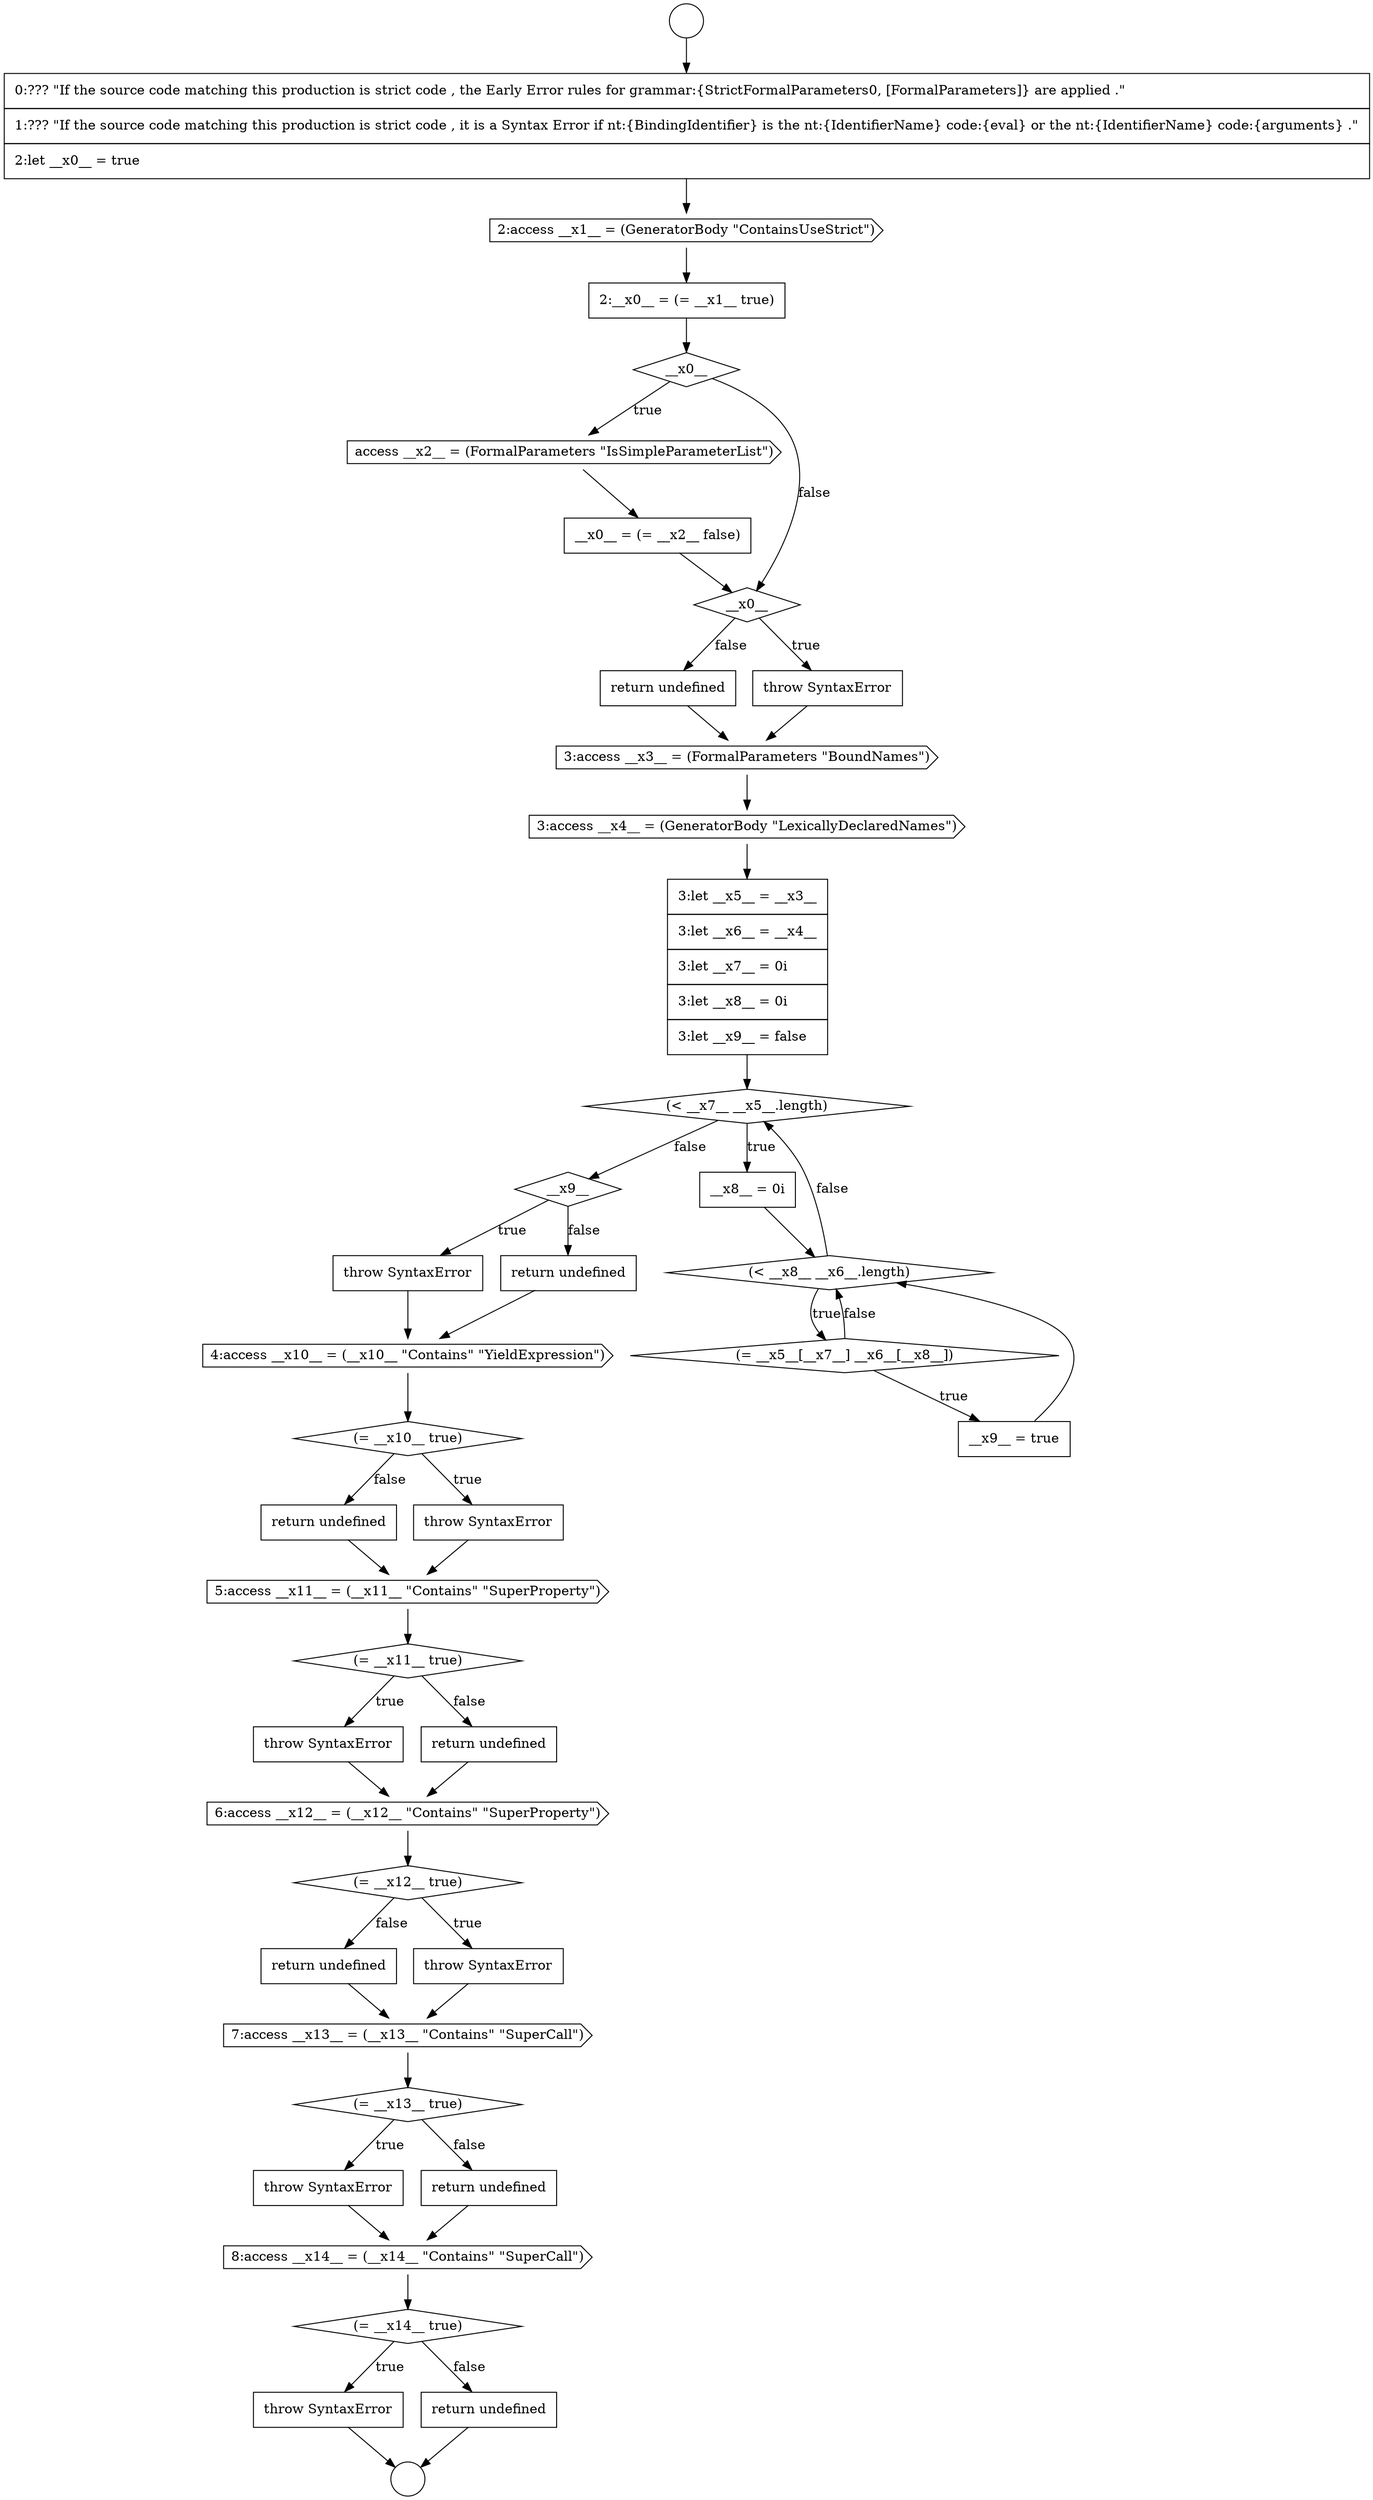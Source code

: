 digraph {
  node16809 [shape=none, margin=0, label=<<font color="black">
    <table border="0" cellborder="1" cellspacing="0" cellpadding="10">
      <tr><td align="left">return undefined</td></tr>
    </table>
  </font>> color="black" fillcolor="white" style=filled]
  node16822 [shape=cds, label=<<font color="black">8:access __x14__ = (__x14__ &quot;Contains&quot; &quot;SuperCall&quot;)</font>> color="black" fillcolor="white" style=filled]
  node16824 [shape=none, margin=0, label=<<font color="black">
    <table border="0" cellborder="1" cellspacing="0" cellpadding="10">
      <tr><td align="left">throw SyntaxError</td></tr>
    </table>
  </font>> color="black" fillcolor="white" style=filled]
  node16820 [shape=none, margin=0, label=<<font color="black">
    <table border="0" cellborder="1" cellspacing="0" cellpadding="10">
      <tr><td align="left">throw SyntaxError</td></tr>
    </table>
  </font>> color="black" fillcolor="white" style=filled]
  node16803 [shape=diamond, label=<<font color="black">__x9__</font>> color="black" fillcolor="white" style=filled]
  node16788 [shape=none, margin=0, label=<<font color="black">
    <table border="0" cellborder="1" cellspacing="0" cellpadding="10">
      <tr><td align="left">2:__x0__ = (= __x1__ true)</td></tr>
    </table>
  </font>> color="black" fillcolor="white" style=filled]
  node16794 [shape=none, margin=0, label=<<font color="black">
    <table border="0" cellborder="1" cellspacing="0" cellpadding="10">
      <tr><td align="left">return undefined</td></tr>
    </table>
  </font>> color="black" fillcolor="white" style=filled]
  node16808 [shape=none, margin=0, label=<<font color="black">
    <table border="0" cellborder="1" cellspacing="0" cellpadding="10">
      <tr><td align="left">throw SyntaxError</td></tr>
    </table>
  </font>> color="black" fillcolor="white" style=filled]
  node16797 [shape=none, margin=0, label=<<font color="black">
    <table border="0" cellborder="1" cellspacing="0" cellpadding="10">
      <tr><td align="left">3:let __x5__ = __x3__</td></tr>
      <tr><td align="left">3:let __x6__ = __x4__</td></tr>
      <tr><td align="left">3:let __x7__ = 0i</td></tr>
      <tr><td align="left">3:let __x8__ = 0i</td></tr>
      <tr><td align="left">3:let __x9__ = false</td></tr>
    </table>
  </font>> color="black" fillcolor="white" style=filled]
  node16817 [shape=none, margin=0, label=<<font color="black">
    <table border="0" cellborder="1" cellspacing="0" cellpadding="10">
      <tr><td align="left">return undefined</td></tr>
    </table>
  </font>> color="black" fillcolor="white" style=filled]
  node16804 [shape=none, margin=0, label=<<font color="black">
    <table border="0" cellborder="1" cellspacing="0" cellpadding="10">
      <tr><td align="left">throw SyntaxError</td></tr>
    </table>
  </font>> color="black" fillcolor="white" style=filled]
  node16784 [shape=circle label=" " color="black" fillcolor="white" style=filled]
  node16816 [shape=none, margin=0, label=<<font color="black">
    <table border="0" cellborder="1" cellspacing="0" cellpadding="10">
      <tr><td align="left">throw SyntaxError</td></tr>
    </table>
  </font>> color="black" fillcolor="white" style=filled]
  node16821 [shape=none, margin=0, label=<<font color="black">
    <table border="0" cellborder="1" cellspacing="0" cellpadding="10">
      <tr><td align="left">return undefined</td></tr>
    </table>
  </font>> color="black" fillcolor="white" style=filled]
  node16789 [shape=diamond, label=<<font color="black">__x0__</font>> color="black" fillcolor="white" style=filled]
  node16798 [shape=diamond, label=<<font color="black">(&lt; __x7__ __x5__.length)</font>> color="black" fillcolor="white" style=filled]
  node16785 [shape=circle label=" " color="black" fillcolor="white" style=filled]
  node16801 [shape=diamond, label=<<font color="black">(= __x5__[__x7__] __x6__[__x8__])</font>> color="black" fillcolor="white" style=filled]
  node16790 [shape=cds, label=<<font color="black">access __x2__ = (FormalParameters &quot;IsSimpleParameterList&quot;)</font>> color="black" fillcolor="white" style=filled]
  node16793 [shape=none, margin=0, label=<<font color="black">
    <table border="0" cellborder="1" cellspacing="0" cellpadding="10">
      <tr><td align="left">throw SyntaxError</td></tr>
    </table>
  </font>> color="black" fillcolor="white" style=filled]
  node16818 [shape=cds, label=<<font color="black">7:access __x13__ = (__x13__ &quot;Contains&quot; &quot;SuperCall&quot;)</font>> color="black" fillcolor="white" style=filled]
  node16800 [shape=diamond, label=<<font color="black">(&lt; __x8__ __x6__.length)</font>> color="black" fillcolor="white" style=filled]
  node16805 [shape=none, margin=0, label=<<font color="black">
    <table border="0" cellborder="1" cellspacing="0" cellpadding="10">
      <tr><td align="left">return undefined</td></tr>
    </table>
  </font>> color="black" fillcolor="white" style=filled]
  node16815 [shape=diamond, label=<<font color="black">(= __x12__ true)</font>> color="black" fillcolor="white" style=filled]
  node16786 [shape=none, margin=0, label=<<font color="black">
    <table border="0" cellborder="1" cellspacing="0" cellpadding="10">
      <tr><td align="left">0:??? &quot;If the source code matching this production is strict code , the Early Error rules for grammar:{StrictFormalParameters0, [FormalParameters]} are applied .&quot;</td></tr>
      <tr><td align="left">1:??? &quot;If the source code matching this production is strict code , it is a Syntax Error if nt:{BindingIdentifier} is the nt:{IdentifierName} code:{eval} or the nt:{IdentifierName} code:{arguments} .&quot;</td></tr>
      <tr><td align="left">2:let __x0__ = true</td></tr>
    </table>
  </font>> color="black" fillcolor="white" style=filled]
  node16812 [shape=none, margin=0, label=<<font color="black">
    <table border="0" cellborder="1" cellspacing="0" cellpadding="10">
      <tr><td align="left">throw SyntaxError</td></tr>
    </table>
  </font>> color="black" fillcolor="white" style=filled]
  node16825 [shape=none, margin=0, label=<<font color="black">
    <table border="0" cellborder="1" cellspacing="0" cellpadding="10">
      <tr><td align="left">return undefined</td></tr>
    </table>
  </font>> color="black" fillcolor="white" style=filled]
  node16796 [shape=cds, label=<<font color="black">3:access __x4__ = (GeneratorBody &quot;LexicallyDeclaredNames&quot;)</font>> color="black" fillcolor="white" style=filled]
  node16823 [shape=diamond, label=<<font color="black">(= __x14__ true)</font>> color="black" fillcolor="white" style=filled]
  node16819 [shape=diamond, label=<<font color="black">(= __x13__ true)</font>> color="black" fillcolor="white" style=filled]
  node16799 [shape=none, margin=0, label=<<font color="black">
    <table border="0" cellborder="1" cellspacing="0" cellpadding="10">
      <tr><td align="left">__x8__ = 0i</td></tr>
    </table>
  </font>> color="black" fillcolor="white" style=filled]
  node16802 [shape=none, margin=0, label=<<font color="black">
    <table border="0" cellborder="1" cellspacing="0" cellpadding="10">
      <tr><td align="left">__x9__ = true</td></tr>
    </table>
  </font>> color="black" fillcolor="white" style=filled]
  node16806 [shape=cds, label=<<font color="black">4:access __x10__ = (__x10__ &quot;Contains&quot; &quot;YieldExpression&quot;)</font>> color="black" fillcolor="white" style=filled]
  node16787 [shape=cds, label=<<font color="black">2:access __x1__ = (GeneratorBody &quot;ContainsUseStrict&quot;)</font>> color="black" fillcolor="white" style=filled]
  node16791 [shape=none, margin=0, label=<<font color="black">
    <table border="0" cellborder="1" cellspacing="0" cellpadding="10">
      <tr><td align="left">__x0__ = (= __x2__ false)</td></tr>
    </table>
  </font>> color="black" fillcolor="white" style=filled]
  node16811 [shape=diamond, label=<<font color="black">(= __x11__ true)</font>> color="black" fillcolor="white" style=filled]
  node16807 [shape=diamond, label=<<font color="black">(= __x10__ true)</font>> color="black" fillcolor="white" style=filled]
  node16814 [shape=cds, label=<<font color="black">6:access __x12__ = (__x12__ &quot;Contains&quot; &quot;SuperProperty&quot;)</font>> color="black" fillcolor="white" style=filled]
  node16795 [shape=cds, label=<<font color="black">3:access __x3__ = (FormalParameters &quot;BoundNames&quot;)</font>> color="black" fillcolor="white" style=filled]
  node16813 [shape=none, margin=0, label=<<font color="black">
    <table border="0" cellborder="1" cellspacing="0" cellpadding="10">
      <tr><td align="left">return undefined</td></tr>
    </table>
  </font>> color="black" fillcolor="white" style=filled]
  node16810 [shape=cds, label=<<font color="black">5:access __x11__ = (__x11__ &quot;Contains&quot; &quot;SuperProperty&quot;)</font>> color="black" fillcolor="white" style=filled]
  node16792 [shape=diamond, label=<<font color="black">__x0__</font>> color="black" fillcolor="white" style=filled]
  node16809 -> node16810 [ color="black"]
  node16797 -> node16798 [ color="black"]
  node16806 -> node16807 [ color="black"]
  node16796 -> node16797 [ color="black"]
  node16822 -> node16823 [ color="black"]
  node16814 -> node16815 [ color="black"]
  node16816 -> node16818 [ color="black"]
  node16818 -> node16819 [ color="black"]
  node16803 -> node16804 [label=<<font color="black">true</font>> color="black"]
  node16803 -> node16805 [label=<<font color="black">false</font>> color="black"]
  node16790 -> node16791 [ color="black"]
  node16824 -> node16785 [ color="black"]
  node16784 -> node16786 [ color="black"]
  node16820 -> node16822 [ color="black"]
  node16787 -> node16788 [ color="black"]
  node16812 -> node16814 [ color="black"]
  node16813 -> node16814 [ color="black"]
  node16800 -> node16801 [label=<<font color="black">true</font>> color="black"]
  node16800 -> node16798 [label=<<font color="black">false</font>> color="black"]
  node16819 -> node16820 [label=<<font color="black">true</font>> color="black"]
  node16819 -> node16821 [label=<<font color="black">false</font>> color="black"]
  node16789 -> node16790 [label=<<font color="black">true</font>> color="black"]
  node16789 -> node16792 [label=<<font color="black">false</font>> color="black"]
  node16786 -> node16787 [ color="black"]
  node16794 -> node16795 [ color="black"]
  node16821 -> node16822 [ color="black"]
  node16802 -> node16800 [ color="black"]
  node16799 -> node16800 [ color="black"]
  node16795 -> node16796 [ color="black"]
  node16817 -> node16818 [ color="black"]
  node16792 -> node16793 [label=<<font color="black">true</font>> color="black"]
  node16792 -> node16794 [label=<<font color="black">false</font>> color="black"]
  node16807 -> node16808 [label=<<font color="black">true</font>> color="black"]
  node16807 -> node16809 [label=<<font color="black">false</font>> color="black"]
  node16791 -> node16792 [ color="black"]
  node16788 -> node16789 [ color="black"]
  node16804 -> node16806 [ color="black"]
  node16815 -> node16816 [label=<<font color="black">true</font>> color="black"]
  node16815 -> node16817 [label=<<font color="black">false</font>> color="black"]
  node16801 -> node16802 [label=<<font color="black">true</font>> color="black"]
  node16801 -> node16800 [label=<<font color="black">false</font>> color="black"]
  node16823 -> node16824 [label=<<font color="black">true</font>> color="black"]
  node16823 -> node16825 [label=<<font color="black">false</font>> color="black"]
  node16810 -> node16811 [ color="black"]
  node16825 -> node16785 [ color="black"]
  node16808 -> node16810 [ color="black"]
  node16798 -> node16799 [label=<<font color="black">true</font>> color="black"]
  node16798 -> node16803 [label=<<font color="black">false</font>> color="black"]
  node16805 -> node16806 [ color="black"]
  node16793 -> node16795 [ color="black"]
  node16811 -> node16812 [label=<<font color="black">true</font>> color="black"]
  node16811 -> node16813 [label=<<font color="black">false</font>> color="black"]
}
